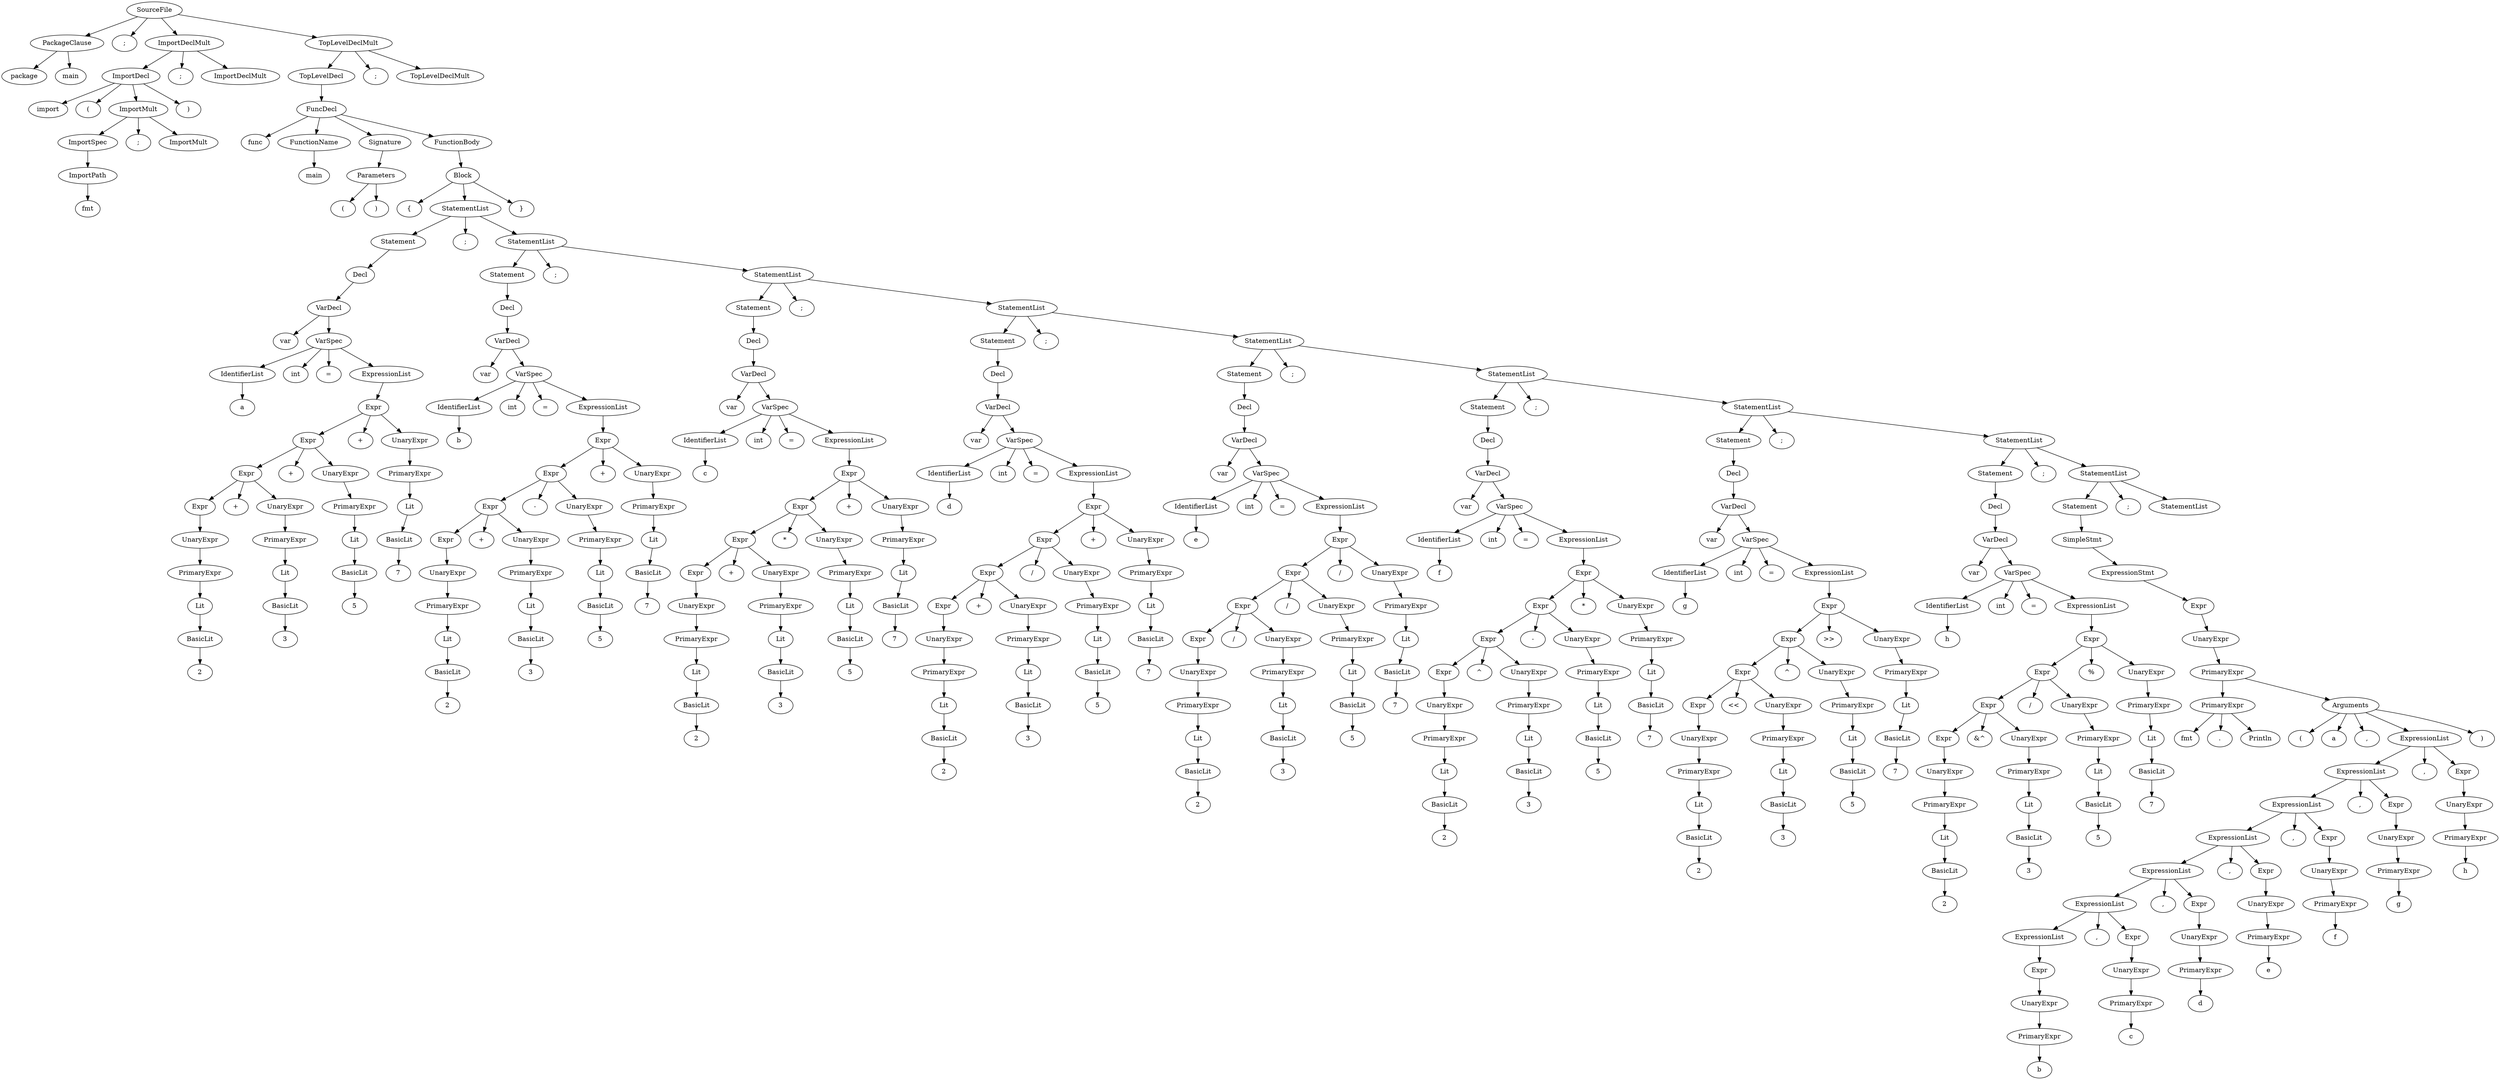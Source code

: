 digraph ParseTree {
0[label="SourceFile"]; 1[label="PackageClause"]; 0->1 ;
1[label="PackageClause"]; 2[label="package"]; 1->2 ;
1[label="PackageClause"]; 3[label="main"]; 1->3 ;
0[label="SourceFile"]; 4[label=";"]; 0->4 ;
0[label="SourceFile"]; 5[label="ImportDeclMult"]; 0->5 ;
5[label="ImportDeclMult"]; 6[label="ImportDecl"]; 5->6 ;
6[label="ImportDecl"]; 7[label="import"]; 6->7 ;
6[label="ImportDecl"]; 8[label="("]; 6->8 ;
6[label="ImportDecl"]; 9[label="ImportMult"]; 6->9 ;
9[label="ImportMult"]; 10[label="ImportSpec"]; 9->10 ;
10[label="ImportSpec"]; 11[label="ImportPath"]; 10->11 ;
11[label="ImportPath"]; 12[label="fmt"]; 11->12 ;
9[label="ImportMult"]; 13[label=";"]; 9->13 ;
9[label="ImportMult"]; 14[label="ImportMult"]; 9->14 ;
6[label="ImportDecl"]; 15[label=")"]; 6->15 ;
5[label="ImportDeclMult"]; 16[label=";"]; 5->16 ;
5[label="ImportDeclMult"]; 17[label="ImportDeclMult"]; 5->17 ;
0[label="SourceFile"]; 18[label="TopLevelDeclMult"]; 0->18 ;
18[label="TopLevelDeclMult"]; 19[label="TopLevelDecl"]; 18->19 ;
19[label="TopLevelDecl"]; 20[label="FuncDecl"]; 19->20 ;
20[label="FuncDecl"]; 21[label="func"]; 20->21 ;
20[label="FuncDecl"]; 22[label="FunctionName"]; 20->22 ;
22[label="FunctionName"]; 23[label="main"]; 22->23 ;
20[label="FuncDecl"]; 24[label="Signature"]; 20->24 ;
24[label="Signature"]; 25[label="Parameters"]; 24->25 ;
25[label="Parameters"]; 26[label="("]; 25->26 ;
25[label="Parameters"]; 27[label=")"]; 25->27 ;
20[label="FuncDecl"]; 28[label="FunctionBody"]; 20->28 ;
28[label="FunctionBody"]; 29[label="Block"]; 28->29 ;
29[label="Block"]; 30[label="{"]; 29->30 ;
29[label="Block"]; 31[label="StatementList"]; 29->31 ;
31[label="StatementList"]; 32[label="Statement"]; 31->32 ;
32[label="Statement"]; 33[label="Decl"]; 32->33 ;
33[label="Decl"]; 34[label="VarDecl"]; 33->34 ;
34[label="VarDecl"]; 35[label="var"]; 34->35 ;
34[label="VarDecl"]; 36[label="VarSpec"]; 34->36 ;
36[label="VarSpec"]; 37[label="IdentifierList"]; 36->37 ;
37[label="IdentifierList"]; 38[label="a"]; 37->38 ;
36[label="VarSpec"]; 39[label="int"]; 36->39 ;
36[label="VarSpec"]; 40[label="="]; 36->40 ;
36[label="VarSpec"]; 41[label="ExpressionList"]; 36->41 ;
41[label="ExpressionList"]; 42[label="Expr"]; 41->42 ;
42[label="Expr"]; 43[label="Expr"]; 42->43 ;
43[label="Expr"]; 44[label="Expr"]; 43->44 ;
44[label="Expr"]; 45[label="Expr"]; 44->45 ;
45[label="Expr"]; 46[label="UnaryExpr"]; 45->46 ;
46[label="UnaryExpr"]; 47[label="PrimaryExpr"]; 46->47 ;
47[label="PrimaryExpr"]; 48[label="Lit"]; 47->48 ;
48[label="Lit"]; 49[label="BasicLit"]; 48->49 ;
49[label="BasicLit"]; 50[label="2"]; 49->50 ;
44[label="Expr"]; 51[label="+"]; 44->51 ;
44[label="Expr"]; 52[label="UnaryExpr"]; 44->52 ;
52[label="UnaryExpr"]; 53[label="PrimaryExpr"]; 52->53 ;
53[label="PrimaryExpr"]; 54[label="Lit"]; 53->54 ;
54[label="Lit"]; 55[label="BasicLit"]; 54->55 ;
55[label="BasicLit"]; 56[label="3"]; 55->56 ;
43[label="Expr"]; 57[label="+"]; 43->57 ;
43[label="Expr"]; 58[label="UnaryExpr"]; 43->58 ;
58[label="UnaryExpr"]; 59[label="PrimaryExpr"]; 58->59 ;
59[label="PrimaryExpr"]; 60[label="Lit"]; 59->60 ;
60[label="Lit"]; 61[label="BasicLit"]; 60->61 ;
61[label="BasicLit"]; 62[label="5"]; 61->62 ;
42[label="Expr"]; 63[label="+"]; 42->63 ;
42[label="Expr"]; 64[label="UnaryExpr"]; 42->64 ;
64[label="UnaryExpr"]; 65[label="PrimaryExpr"]; 64->65 ;
65[label="PrimaryExpr"]; 66[label="Lit"]; 65->66 ;
66[label="Lit"]; 67[label="BasicLit"]; 66->67 ;
67[label="BasicLit"]; 68[label="7"]; 67->68 ;
31[label="StatementList"]; 69[label=";"]; 31->69 ;
31[label="StatementList"]; 70[label="StatementList"]; 31->70 ;
70[label="StatementList"]; 71[label="Statement"]; 70->71 ;
71[label="Statement"]; 72[label="Decl"]; 71->72 ;
72[label="Decl"]; 73[label="VarDecl"]; 72->73 ;
73[label="VarDecl"]; 74[label="var"]; 73->74 ;
73[label="VarDecl"]; 75[label="VarSpec"]; 73->75 ;
75[label="VarSpec"]; 76[label="IdentifierList"]; 75->76 ;
76[label="IdentifierList"]; 77[label="b"]; 76->77 ;
75[label="VarSpec"]; 78[label="int"]; 75->78 ;
75[label="VarSpec"]; 79[label="="]; 75->79 ;
75[label="VarSpec"]; 80[label="ExpressionList"]; 75->80 ;
80[label="ExpressionList"]; 81[label="Expr"]; 80->81 ;
81[label="Expr"]; 82[label="Expr"]; 81->82 ;
82[label="Expr"]; 83[label="Expr"]; 82->83 ;
83[label="Expr"]; 84[label="Expr"]; 83->84 ;
84[label="Expr"]; 85[label="UnaryExpr"]; 84->85 ;
85[label="UnaryExpr"]; 86[label="PrimaryExpr"]; 85->86 ;
86[label="PrimaryExpr"]; 87[label="Lit"]; 86->87 ;
87[label="Lit"]; 88[label="BasicLit"]; 87->88 ;
88[label="BasicLit"]; 89[label="2"]; 88->89 ;
83[label="Expr"]; 90[label="+"]; 83->90 ;
83[label="Expr"]; 91[label="UnaryExpr"]; 83->91 ;
91[label="UnaryExpr"]; 92[label="PrimaryExpr"]; 91->92 ;
92[label="PrimaryExpr"]; 93[label="Lit"]; 92->93 ;
93[label="Lit"]; 94[label="BasicLit"]; 93->94 ;
94[label="BasicLit"]; 95[label="3"]; 94->95 ;
82[label="Expr"]; 96[label="-"]; 82->96 ;
82[label="Expr"]; 97[label="UnaryExpr"]; 82->97 ;
97[label="UnaryExpr"]; 98[label="PrimaryExpr"]; 97->98 ;
98[label="PrimaryExpr"]; 99[label="Lit"]; 98->99 ;
99[label="Lit"]; 100[label="BasicLit"]; 99->100 ;
100[label="BasicLit"]; 101[label="5"]; 100->101 ;
81[label="Expr"]; 102[label="+"]; 81->102 ;
81[label="Expr"]; 103[label="UnaryExpr"]; 81->103 ;
103[label="UnaryExpr"]; 104[label="PrimaryExpr"]; 103->104 ;
104[label="PrimaryExpr"]; 105[label="Lit"]; 104->105 ;
105[label="Lit"]; 106[label="BasicLit"]; 105->106 ;
106[label="BasicLit"]; 107[label="7"]; 106->107 ;
70[label="StatementList"]; 108[label=";"]; 70->108 ;
70[label="StatementList"]; 109[label="StatementList"]; 70->109 ;
109[label="StatementList"]; 110[label="Statement"]; 109->110 ;
110[label="Statement"]; 111[label="Decl"]; 110->111 ;
111[label="Decl"]; 112[label="VarDecl"]; 111->112 ;
112[label="VarDecl"]; 113[label="var"]; 112->113 ;
112[label="VarDecl"]; 114[label="VarSpec"]; 112->114 ;
114[label="VarSpec"]; 115[label="IdentifierList"]; 114->115 ;
115[label="IdentifierList"]; 116[label="c"]; 115->116 ;
114[label="VarSpec"]; 117[label="int"]; 114->117 ;
114[label="VarSpec"]; 118[label="="]; 114->118 ;
114[label="VarSpec"]; 119[label="ExpressionList"]; 114->119 ;
119[label="ExpressionList"]; 120[label="Expr"]; 119->120 ;
120[label="Expr"]; 121[label="Expr"]; 120->121 ;
121[label="Expr"]; 122[label="Expr"]; 121->122 ;
122[label="Expr"]; 123[label="Expr"]; 122->123 ;
123[label="Expr"]; 124[label="UnaryExpr"]; 123->124 ;
124[label="UnaryExpr"]; 125[label="PrimaryExpr"]; 124->125 ;
125[label="PrimaryExpr"]; 126[label="Lit"]; 125->126 ;
126[label="Lit"]; 127[label="BasicLit"]; 126->127 ;
127[label="BasicLit"]; 128[label="2"]; 127->128 ;
122[label="Expr"]; 129[label="+"]; 122->129 ;
122[label="Expr"]; 130[label="UnaryExpr"]; 122->130 ;
130[label="UnaryExpr"]; 131[label="PrimaryExpr"]; 130->131 ;
131[label="PrimaryExpr"]; 132[label="Lit"]; 131->132 ;
132[label="Lit"]; 133[label="BasicLit"]; 132->133 ;
133[label="BasicLit"]; 134[label="3"]; 133->134 ;
121[label="Expr"]; 135[label="*"]; 121->135 ;
121[label="Expr"]; 136[label="UnaryExpr"]; 121->136 ;
136[label="UnaryExpr"]; 137[label="PrimaryExpr"]; 136->137 ;
137[label="PrimaryExpr"]; 138[label="Lit"]; 137->138 ;
138[label="Lit"]; 139[label="BasicLit"]; 138->139 ;
139[label="BasicLit"]; 140[label="5"]; 139->140 ;
120[label="Expr"]; 141[label="+"]; 120->141 ;
120[label="Expr"]; 142[label="UnaryExpr"]; 120->142 ;
142[label="UnaryExpr"]; 143[label="PrimaryExpr"]; 142->143 ;
143[label="PrimaryExpr"]; 144[label="Lit"]; 143->144 ;
144[label="Lit"]; 145[label="BasicLit"]; 144->145 ;
145[label="BasicLit"]; 146[label="7"]; 145->146 ;
109[label="StatementList"]; 147[label=";"]; 109->147 ;
109[label="StatementList"]; 148[label="StatementList"]; 109->148 ;
148[label="StatementList"]; 149[label="Statement"]; 148->149 ;
149[label="Statement"]; 150[label="Decl"]; 149->150 ;
150[label="Decl"]; 151[label="VarDecl"]; 150->151 ;
151[label="VarDecl"]; 152[label="var"]; 151->152 ;
151[label="VarDecl"]; 153[label="VarSpec"]; 151->153 ;
153[label="VarSpec"]; 154[label="IdentifierList"]; 153->154 ;
154[label="IdentifierList"]; 155[label="d"]; 154->155 ;
153[label="VarSpec"]; 156[label="int"]; 153->156 ;
153[label="VarSpec"]; 157[label="="]; 153->157 ;
153[label="VarSpec"]; 158[label="ExpressionList"]; 153->158 ;
158[label="ExpressionList"]; 159[label="Expr"]; 158->159 ;
159[label="Expr"]; 160[label="Expr"]; 159->160 ;
160[label="Expr"]; 161[label="Expr"]; 160->161 ;
161[label="Expr"]; 162[label="Expr"]; 161->162 ;
162[label="Expr"]; 163[label="UnaryExpr"]; 162->163 ;
163[label="UnaryExpr"]; 164[label="PrimaryExpr"]; 163->164 ;
164[label="PrimaryExpr"]; 165[label="Lit"]; 164->165 ;
165[label="Lit"]; 166[label="BasicLit"]; 165->166 ;
166[label="BasicLit"]; 167[label="2"]; 166->167 ;
161[label="Expr"]; 168[label="+"]; 161->168 ;
161[label="Expr"]; 169[label="UnaryExpr"]; 161->169 ;
169[label="UnaryExpr"]; 170[label="PrimaryExpr"]; 169->170 ;
170[label="PrimaryExpr"]; 171[label="Lit"]; 170->171 ;
171[label="Lit"]; 172[label="BasicLit"]; 171->172 ;
172[label="BasicLit"]; 173[label="3"]; 172->173 ;
160[label="Expr"]; 174[label="/"]; 160->174 ;
160[label="Expr"]; 175[label="UnaryExpr"]; 160->175 ;
175[label="UnaryExpr"]; 176[label="PrimaryExpr"]; 175->176 ;
176[label="PrimaryExpr"]; 177[label="Lit"]; 176->177 ;
177[label="Lit"]; 178[label="BasicLit"]; 177->178 ;
178[label="BasicLit"]; 179[label="5"]; 178->179 ;
159[label="Expr"]; 180[label="+"]; 159->180 ;
159[label="Expr"]; 181[label="UnaryExpr"]; 159->181 ;
181[label="UnaryExpr"]; 182[label="PrimaryExpr"]; 181->182 ;
182[label="PrimaryExpr"]; 183[label="Lit"]; 182->183 ;
183[label="Lit"]; 184[label="BasicLit"]; 183->184 ;
184[label="BasicLit"]; 185[label="7"]; 184->185 ;
148[label="StatementList"]; 186[label=";"]; 148->186 ;
148[label="StatementList"]; 187[label="StatementList"]; 148->187 ;
187[label="StatementList"]; 188[label="Statement"]; 187->188 ;
188[label="Statement"]; 189[label="Decl"]; 188->189 ;
189[label="Decl"]; 190[label="VarDecl"]; 189->190 ;
190[label="VarDecl"]; 191[label="var"]; 190->191 ;
190[label="VarDecl"]; 192[label="VarSpec"]; 190->192 ;
192[label="VarSpec"]; 193[label="IdentifierList"]; 192->193 ;
193[label="IdentifierList"]; 194[label="e"]; 193->194 ;
192[label="VarSpec"]; 195[label="int"]; 192->195 ;
192[label="VarSpec"]; 196[label="="]; 192->196 ;
192[label="VarSpec"]; 197[label="ExpressionList"]; 192->197 ;
197[label="ExpressionList"]; 198[label="Expr"]; 197->198 ;
198[label="Expr"]; 199[label="Expr"]; 198->199 ;
199[label="Expr"]; 200[label="Expr"]; 199->200 ;
200[label="Expr"]; 201[label="Expr"]; 200->201 ;
201[label="Expr"]; 202[label="UnaryExpr"]; 201->202 ;
202[label="UnaryExpr"]; 203[label="PrimaryExpr"]; 202->203 ;
203[label="PrimaryExpr"]; 204[label="Lit"]; 203->204 ;
204[label="Lit"]; 205[label="BasicLit"]; 204->205 ;
205[label="BasicLit"]; 206[label="2"]; 205->206 ;
200[label="Expr"]; 207[label="/"]; 200->207 ;
200[label="Expr"]; 208[label="UnaryExpr"]; 200->208 ;
208[label="UnaryExpr"]; 209[label="PrimaryExpr"]; 208->209 ;
209[label="PrimaryExpr"]; 210[label="Lit"]; 209->210 ;
210[label="Lit"]; 211[label="BasicLit"]; 210->211 ;
211[label="BasicLit"]; 212[label="3"]; 211->212 ;
199[label="Expr"]; 213[label="/"]; 199->213 ;
199[label="Expr"]; 214[label="UnaryExpr"]; 199->214 ;
214[label="UnaryExpr"]; 215[label="PrimaryExpr"]; 214->215 ;
215[label="PrimaryExpr"]; 216[label="Lit"]; 215->216 ;
216[label="Lit"]; 217[label="BasicLit"]; 216->217 ;
217[label="BasicLit"]; 218[label="5"]; 217->218 ;
198[label="Expr"]; 219[label="/"]; 198->219 ;
198[label="Expr"]; 220[label="UnaryExpr"]; 198->220 ;
220[label="UnaryExpr"]; 221[label="PrimaryExpr"]; 220->221 ;
221[label="PrimaryExpr"]; 222[label="Lit"]; 221->222 ;
222[label="Lit"]; 223[label="BasicLit"]; 222->223 ;
223[label="BasicLit"]; 224[label="7"]; 223->224 ;
187[label="StatementList"]; 225[label=";"]; 187->225 ;
187[label="StatementList"]; 226[label="StatementList"]; 187->226 ;
226[label="StatementList"]; 227[label="Statement"]; 226->227 ;
227[label="Statement"]; 228[label="Decl"]; 227->228 ;
228[label="Decl"]; 229[label="VarDecl"]; 228->229 ;
229[label="VarDecl"]; 230[label="var"]; 229->230 ;
229[label="VarDecl"]; 231[label="VarSpec"]; 229->231 ;
231[label="VarSpec"]; 232[label="IdentifierList"]; 231->232 ;
232[label="IdentifierList"]; 233[label="f"]; 232->233 ;
231[label="VarSpec"]; 234[label="int"]; 231->234 ;
231[label="VarSpec"]; 235[label="="]; 231->235 ;
231[label="VarSpec"]; 236[label="ExpressionList"]; 231->236 ;
236[label="ExpressionList"]; 237[label="Expr"]; 236->237 ;
237[label="Expr"]; 238[label="Expr"]; 237->238 ;
238[label="Expr"]; 239[label="Expr"]; 238->239 ;
239[label="Expr"]; 240[label="Expr"]; 239->240 ;
240[label="Expr"]; 241[label="UnaryExpr"]; 240->241 ;
241[label="UnaryExpr"]; 242[label="PrimaryExpr"]; 241->242 ;
242[label="PrimaryExpr"]; 243[label="Lit"]; 242->243 ;
243[label="Lit"]; 244[label="BasicLit"]; 243->244 ;
244[label="BasicLit"]; 245[label="2"]; 244->245 ;
239[label="Expr"]; 246[label="^"]; 239->246 ;
239[label="Expr"]; 247[label="UnaryExpr"]; 239->247 ;
247[label="UnaryExpr"]; 248[label="PrimaryExpr"]; 247->248 ;
248[label="PrimaryExpr"]; 249[label="Lit"]; 248->249 ;
249[label="Lit"]; 250[label="BasicLit"]; 249->250 ;
250[label="BasicLit"]; 251[label="3"]; 250->251 ;
238[label="Expr"]; 252[label="-"]; 238->252 ;
238[label="Expr"]; 253[label="UnaryExpr"]; 238->253 ;
253[label="UnaryExpr"]; 254[label="PrimaryExpr"]; 253->254 ;
254[label="PrimaryExpr"]; 255[label="Lit"]; 254->255 ;
255[label="Lit"]; 256[label="BasicLit"]; 255->256 ;
256[label="BasicLit"]; 257[label="5"]; 256->257 ;
237[label="Expr"]; 258[label="*"]; 237->258 ;
237[label="Expr"]; 259[label="UnaryExpr"]; 237->259 ;
259[label="UnaryExpr"]; 260[label="PrimaryExpr"]; 259->260 ;
260[label="PrimaryExpr"]; 261[label="Lit"]; 260->261 ;
261[label="Lit"]; 262[label="BasicLit"]; 261->262 ;
262[label="BasicLit"]; 263[label="7"]; 262->263 ;
226[label="StatementList"]; 264[label=";"]; 226->264 ;
226[label="StatementList"]; 265[label="StatementList"]; 226->265 ;
265[label="StatementList"]; 266[label="Statement"]; 265->266 ;
266[label="Statement"]; 267[label="Decl"]; 266->267 ;
267[label="Decl"]; 268[label="VarDecl"]; 267->268 ;
268[label="VarDecl"]; 269[label="var"]; 268->269 ;
268[label="VarDecl"]; 270[label="VarSpec"]; 268->270 ;
270[label="VarSpec"]; 271[label="IdentifierList"]; 270->271 ;
271[label="IdentifierList"]; 272[label="g"]; 271->272 ;
270[label="VarSpec"]; 273[label="int"]; 270->273 ;
270[label="VarSpec"]; 274[label="="]; 270->274 ;
270[label="VarSpec"]; 275[label="ExpressionList"]; 270->275 ;
275[label="ExpressionList"]; 276[label="Expr"]; 275->276 ;
276[label="Expr"]; 277[label="Expr"]; 276->277 ;
277[label="Expr"]; 278[label="Expr"]; 277->278 ;
278[label="Expr"]; 279[label="Expr"]; 278->279 ;
279[label="Expr"]; 280[label="UnaryExpr"]; 279->280 ;
280[label="UnaryExpr"]; 281[label="PrimaryExpr"]; 280->281 ;
281[label="PrimaryExpr"]; 282[label="Lit"]; 281->282 ;
282[label="Lit"]; 283[label="BasicLit"]; 282->283 ;
283[label="BasicLit"]; 284[label="2"]; 283->284 ;
278[label="Expr"]; 285[label="<<"]; 278->285 ;
278[label="Expr"]; 286[label="UnaryExpr"]; 278->286 ;
286[label="UnaryExpr"]; 287[label="PrimaryExpr"]; 286->287 ;
287[label="PrimaryExpr"]; 288[label="Lit"]; 287->288 ;
288[label="Lit"]; 289[label="BasicLit"]; 288->289 ;
289[label="BasicLit"]; 290[label="3"]; 289->290 ;
277[label="Expr"]; 291[label="^"]; 277->291 ;
277[label="Expr"]; 292[label="UnaryExpr"]; 277->292 ;
292[label="UnaryExpr"]; 293[label="PrimaryExpr"]; 292->293 ;
293[label="PrimaryExpr"]; 294[label="Lit"]; 293->294 ;
294[label="Lit"]; 295[label="BasicLit"]; 294->295 ;
295[label="BasicLit"]; 296[label="5"]; 295->296 ;
276[label="Expr"]; 297[label=">>"]; 276->297 ;
276[label="Expr"]; 298[label="UnaryExpr"]; 276->298 ;
298[label="UnaryExpr"]; 299[label="PrimaryExpr"]; 298->299 ;
299[label="PrimaryExpr"]; 300[label="Lit"]; 299->300 ;
300[label="Lit"]; 301[label="BasicLit"]; 300->301 ;
301[label="BasicLit"]; 302[label="7"]; 301->302 ;
265[label="StatementList"]; 303[label=";"]; 265->303 ;
265[label="StatementList"]; 304[label="StatementList"]; 265->304 ;
304[label="StatementList"]; 305[label="Statement"]; 304->305 ;
305[label="Statement"]; 306[label="Decl"]; 305->306 ;
306[label="Decl"]; 307[label="VarDecl"]; 306->307 ;
307[label="VarDecl"]; 308[label="var"]; 307->308 ;
307[label="VarDecl"]; 309[label="VarSpec"]; 307->309 ;
309[label="VarSpec"]; 310[label="IdentifierList"]; 309->310 ;
310[label="IdentifierList"]; 311[label="h"]; 310->311 ;
309[label="VarSpec"]; 312[label="int"]; 309->312 ;
309[label="VarSpec"]; 313[label="="]; 309->313 ;
309[label="VarSpec"]; 314[label="ExpressionList"]; 309->314 ;
314[label="ExpressionList"]; 315[label="Expr"]; 314->315 ;
315[label="Expr"]; 316[label="Expr"]; 315->316 ;
316[label="Expr"]; 317[label="Expr"]; 316->317 ;
317[label="Expr"]; 318[label="Expr"]; 317->318 ;
318[label="Expr"]; 319[label="UnaryExpr"]; 318->319 ;
319[label="UnaryExpr"]; 320[label="PrimaryExpr"]; 319->320 ;
320[label="PrimaryExpr"]; 321[label="Lit"]; 320->321 ;
321[label="Lit"]; 322[label="BasicLit"]; 321->322 ;
322[label="BasicLit"]; 323[label="2"]; 322->323 ;
317[label="Expr"]; 324[label="&^"]; 317->324 ;
317[label="Expr"]; 325[label="UnaryExpr"]; 317->325 ;
325[label="UnaryExpr"]; 326[label="PrimaryExpr"]; 325->326 ;
326[label="PrimaryExpr"]; 327[label="Lit"]; 326->327 ;
327[label="Lit"]; 328[label="BasicLit"]; 327->328 ;
328[label="BasicLit"]; 329[label="3"]; 328->329 ;
316[label="Expr"]; 330[label="/"]; 316->330 ;
316[label="Expr"]; 331[label="UnaryExpr"]; 316->331 ;
331[label="UnaryExpr"]; 332[label="PrimaryExpr"]; 331->332 ;
332[label="PrimaryExpr"]; 333[label="Lit"]; 332->333 ;
333[label="Lit"]; 334[label="BasicLit"]; 333->334 ;
334[label="BasicLit"]; 335[label="5"]; 334->335 ;
315[label="Expr"]; 336[label="%"]; 315->336 ;
315[label="Expr"]; 337[label="UnaryExpr"]; 315->337 ;
337[label="UnaryExpr"]; 338[label="PrimaryExpr"]; 337->338 ;
338[label="PrimaryExpr"]; 339[label="Lit"]; 338->339 ;
339[label="Lit"]; 340[label="BasicLit"]; 339->340 ;
340[label="BasicLit"]; 341[label="7"]; 340->341 ;
304[label="StatementList"]; 342[label=";"]; 304->342 ;
304[label="StatementList"]; 343[label="StatementList"]; 304->343 ;
343[label="StatementList"]; 344[label="Statement"]; 343->344 ;
344[label="Statement"]; 345[label="SimpleStmt"]; 344->345 ;
345[label="SimpleStmt"]; 346[label="ExpressionStmt"]; 345->346 ;
346[label="ExpressionStmt"]; 347[label="Expr"]; 346->347 ;
347[label="Expr"]; 348[label="UnaryExpr"]; 347->348 ;
348[label="UnaryExpr"]; 349[label="PrimaryExpr"]; 348->349 ;
349[label="PrimaryExpr"]; 350[label="PrimaryExpr"]; 349->350 ;
350[label="PrimaryExpr"]; 351[label="fmt"]; 350->351 ;
350[label="PrimaryExpr"]; 352[label="."]; 350->352 ;
350[label="PrimaryExpr"]; 353[label="Println"]; 350->353 ;
349[label="PrimaryExpr"]; 354[label="Arguments"]; 349->354 ;
354[label="Arguments"]; 355[label="("]; 354->355 ;
354[label="Arguments"]; 356[label="a"]; 354->356 ;
354[label="Arguments"]; 357[label=","]; 354->357 ;
354[label="Arguments"]; 358[label="ExpressionList"]; 354->358 ;
358[label="ExpressionList"]; 359[label="ExpressionList"]; 358->359 ;
359[label="ExpressionList"]; 360[label="ExpressionList"]; 359->360 ;
360[label="ExpressionList"]; 361[label="ExpressionList"]; 360->361 ;
361[label="ExpressionList"]; 362[label="ExpressionList"]; 361->362 ;
362[label="ExpressionList"]; 363[label="ExpressionList"]; 362->363 ;
363[label="ExpressionList"]; 364[label="ExpressionList"]; 363->364 ;
364[label="ExpressionList"]; 365[label="Expr"]; 364->365 ;
365[label="Expr"]; 366[label="UnaryExpr"]; 365->366 ;
366[label="UnaryExpr"]; 367[label="PrimaryExpr"]; 366->367 ;
367[label="PrimaryExpr"]; 368[label="b"]; 367->368 ;
363[label="ExpressionList"]; 369[label=","]; 363->369 ;
363[label="ExpressionList"]; 370[label="Expr"]; 363->370 ;
370[label="Expr"]; 371[label="UnaryExpr"]; 370->371 ;
371[label="UnaryExpr"]; 372[label="PrimaryExpr"]; 371->372 ;
372[label="PrimaryExpr"]; 373[label="c"]; 372->373 ;
362[label="ExpressionList"]; 374[label=","]; 362->374 ;
362[label="ExpressionList"]; 375[label="Expr"]; 362->375 ;
375[label="Expr"]; 376[label="UnaryExpr"]; 375->376 ;
376[label="UnaryExpr"]; 377[label="PrimaryExpr"]; 376->377 ;
377[label="PrimaryExpr"]; 378[label="d"]; 377->378 ;
361[label="ExpressionList"]; 379[label=","]; 361->379 ;
361[label="ExpressionList"]; 380[label="Expr"]; 361->380 ;
380[label="Expr"]; 381[label="UnaryExpr"]; 380->381 ;
381[label="UnaryExpr"]; 382[label="PrimaryExpr"]; 381->382 ;
382[label="PrimaryExpr"]; 383[label="e"]; 382->383 ;
360[label="ExpressionList"]; 384[label=","]; 360->384 ;
360[label="ExpressionList"]; 385[label="Expr"]; 360->385 ;
385[label="Expr"]; 386[label="UnaryExpr"]; 385->386 ;
386[label="UnaryExpr"]; 387[label="PrimaryExpr"]; 386->387 ;
387[label="PrimaryExpr"]; 388[label="f"]; 387->388 ;
359[label="ExpressionList"]; 389[label=","]; 359->389 ;
359[label="ExpressionList"]; 390[label="Expr"]; 359->390 ;
390[label="Expr"]; 391[label="UnaryExpr"]; 390->391 ;
391[label="UnaryExpr"]; 392[label="PrimaryExpr"]; 391->392 ;
392[label="PrimaryExpr"]; 393[label="g"]; 392->393 ;
358[label="ExpressionList"]; 394[label=","]; 358->394 ;
358[label="ExpressionList"]; 395[label="Expr"]; 358->395 ;
395[label="Expr"]; 396[label="UnaryExpr"]; 395->396 ;
396[label="UnaryExpr"]; 397[label="PrimaryExpr"]; 396->397 ;
397[label="PrimaryExpr"]; 398[label="h"]; 397->398 ;
354[label="Arguments"]; 399[label=")"]; 354->399 ;
343[label="StatementList"]; 400[label=";"]; 343->400 ;
343[label="StatementList"]; 401[label="StatementList"]; 343->401 ;
29[label="Block"]; 402[label="}"]; 29->402 ;
18[label="TopLevelDeclMult"]; 403[label=";"]; 18->403 ;
18[label="TopLevelDeclMult"]; 404[label="TopLevelDeclMult"]; 18->404 ;
}